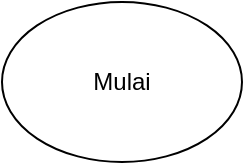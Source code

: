 <mxfile version="24.7.5">
  <diagram name="Halaman-1" id="fwYEUYy9QSuskEHfc8Bc">
    <mxGraphModel dx="818" dy="474" grid="0" gridSize="10" guides="1" tooltips="1" connect="1" arrows="1" fold="1" page="1" pageScale="1" pageWidth="827" pageHeight="1169" math="0" shadow="0">
      <root>
        <mxCell id="0" />
        <mxCell id="1" parent="0" />
        <mxCell id="8SO59gXpEvZtLnAqFxvF-1" value="Mulai" style="ellipse;whiteSpace=wrap;html=1;" vertex="1" parent="1">
          <mxGeometry x="318" y="41" width="120" height="80" as="geometry" />
        </mxCell>
      </root>
    </mxGraphModel>
  </diagram>
</mxfile>
